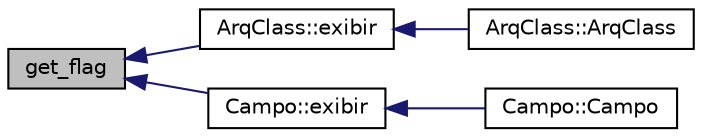 digraph "get_flag"
{
  edge [fontname="Helvetica",fontsize="10",labelfontname="Helvetica",labelfontsize="10"];
  node [fontname="Helvetica",fontsize="10",shape=record];
  rankdir="LR";
  Node2 [label="get_flag",height=0.2,width=0.4,color="black", fillcolor="grey75", style="filled", fontcolor="black"];
  Node2 -> Node3 [dir="back",color="midnightblue",fontsize="10",style="solid",fontname="Helvetica"];
  Node3 [label="ArqClass::exibir",height=0.2,width=0.4,color="black", fillcolor="white", style="filled",URL="$class_arq_class.html#a82ac3d62b13a88fe733758686bb0ae13",tooltip="Exibição do arquivo .class na saída padrão. "];
  Node3 -> Node4 [dir="back",color="midnightblue",fontsize="10",style="solid",fontname="Helvetica"];
  Node4 [label="ArqClass::ArqClass",height=0.2,width=0.4,color="black", fillcolor="white", style="filled",URL="$class_arq_class.html#a6ffa9e6cf6fb50c5af4a7e85cc5c09ea"];
  Node2 -> Node5 [dir="back",color="midnightblue",fontsize="10",style="solid",fontname="Helvetica"];
  Node5 [label="Campo::exibir",height=0.2,width=0.4,color="black", fillcolor="white", style="filled",URL="$class_campo.html#ab73ad69390704a2e8abc3e159e4238a0",tooltip="Exibição de um campo na saída padrão, com controle de tabulação. "];
  Node5 -> Node6 [dir="back",color="midnightblue",fontsize="10",style="solid",fontname="Helvetica"];
  Node6 [label="Campo::Campo",height=0.2,width=0.4,color="black", fillcolor="white", style="filled",URL="$class_campo.html#a7d275e6320f677fecafbf0b5cf99e762"];
}
